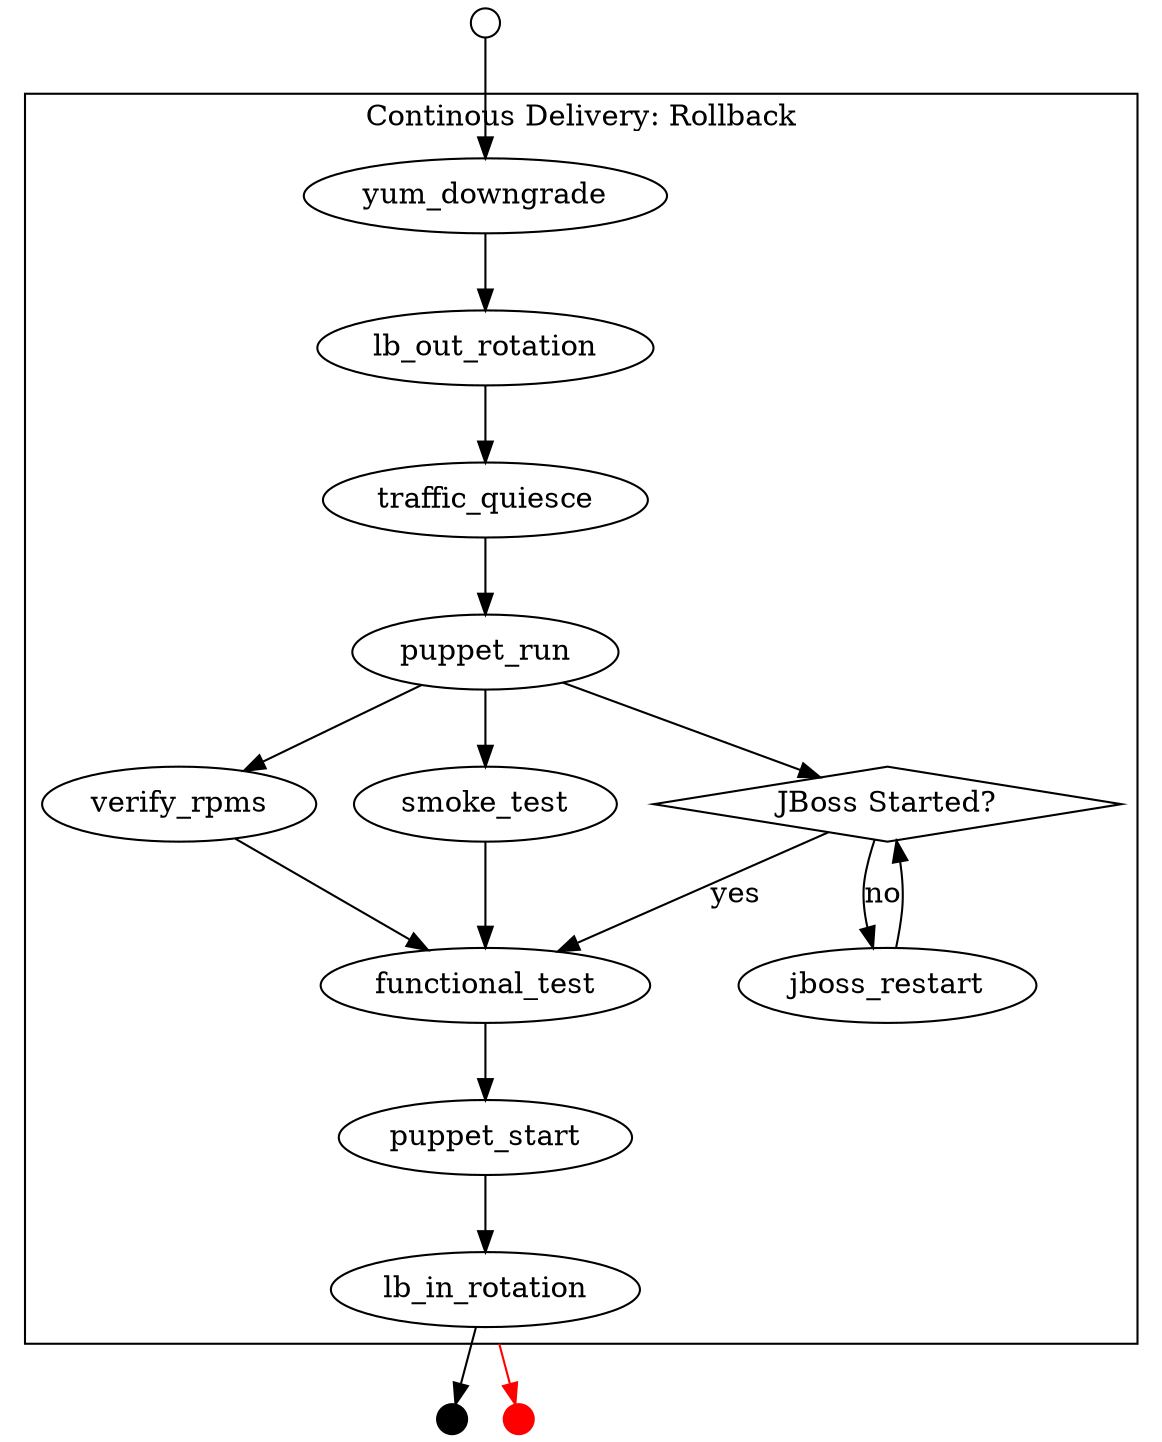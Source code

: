 strict digraph lightblue_cicd {
compound=true;
overlap=false;
splines=true;
subgraph cluster_rollback {
    label="Continous Delivery: Rollback";
    yum_downgrade -> lb_out_rotation -> traffic_quiesce -> puppet_run;
    puppet_run -> verify_rpms -> functional_test;
    verify_jboss [label="JBoss Started?", shape="diamond"];
    puppet_run -> verify_jboss;
    verify_jboss -> jboss_restart [label="no"];
    jboss_restart -> verify_jboss;
    verify_jboss -> functional_test [label="yes"];
    puppet_run -> smoke_test -> functional_test;
    functional_test -> puppet_start -> lb_in_rotation;
}
start [label="",shape="circle",width=0.2];
success [shape="point",width=0.2];
failure [shape="point",width=0.2,color="red"];
start -> yum_downgrade;
lb_in_rotation -> success;
lb_in_rotation -> failure [ltail=cluster_rollback,color="red"];
}
